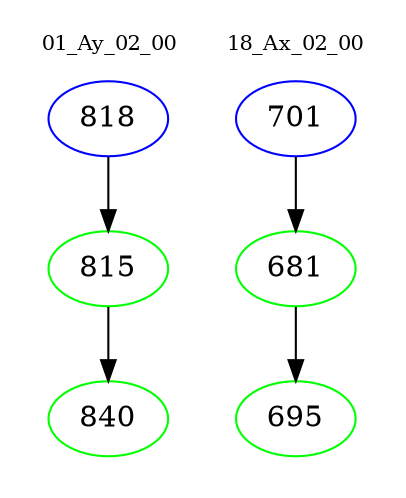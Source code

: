 digraph{
subgraph cluster_0 {
color = white
label = "01_Ay_02_00";
fontsize=10;
T0_818 [label="818", color="blue"]
T0_818 -> T0_815 [color="black"]
T0_815 [label="815", color="green"]
T0_815 -> T0_840 [color="black"]
T0_840 [label="840", color="green"]
}
subgraph cluster_1 {
color = white
label = "18_Ax_02_00";
fontsize=10;
T1_701 [label="701", color="blue"]
T1_701 -> T1_681 [color="black"]
T1_681 [label="681", color="green"]
T1_681 -> T1_695 [color="black"]
T1_695 [label="695", color="green"]
}
}
